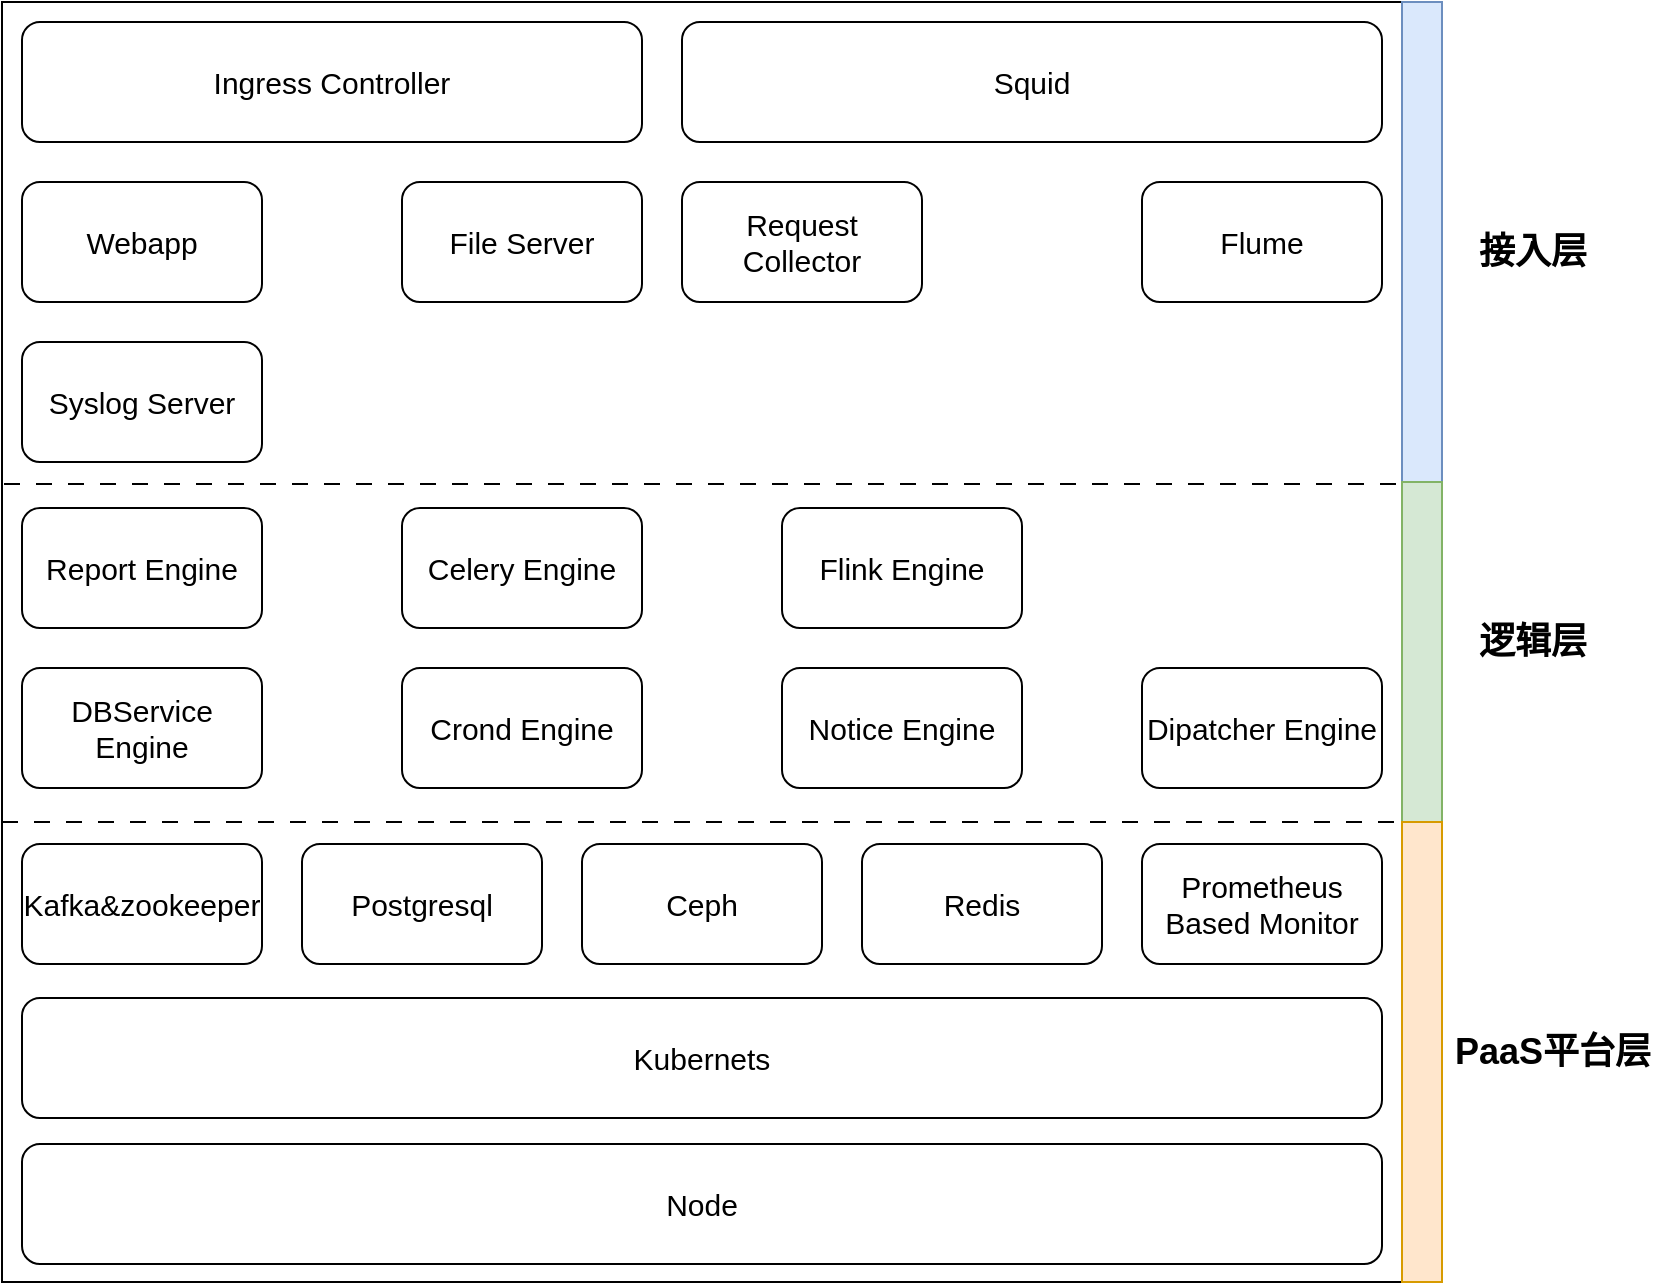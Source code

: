 <mxfile version="26.2.14">
  <diagram name="Page-1" id="70WbOiE8YP4O2zWPEm85">
    <mxGraphModel dx="2066" dy="1103" grid="1" gridSize="10" guides="1" tooltips="1" connect="1" arrows="1" fold="1" page="1" pageScale="1" pageWidth="850" pageHeight="1100" math="0" shadow="0">
      <root>
        <mxCell id="0" />
        <mxCell id="1" parent="0" />
        <mxCell id="qbFQSy89GUaXngxPX1NX-47" value="" style="rounded=0;whiteSpace=wrap;html=1;fillColor=none;strokeWidth=1;" vertex="1" parent="1">
          <mxGeometry x="9" y="410" width="700" height="640" as="geometry" />
        </mxCell>
        <mxCell id="qbFQSy89GUaXngxPX1NX-37" value="PaaS平台层" style="text;html=1;align=center;verticalAlign=middle;resizable=0;points=[];autosize=1;strokeColor=none;fillColor=none;fontSize=18;fontStyle=1" vertex="1" parent="1">
          <mxGeometry x="724" y="915" width="120" height="40" as="geometry" />
        </mxCell>
        <mxCell id="qbFQSy89GUaXngxPX1NX-41" value="逻辑层" style="text;html=1;align=center;verticalAlign=middle;resizable=0;points=[];autosize=1;strokeColor=none;fillColor=none;fontSize=18;fontStyle=1" vertex="1" parent="1">
          <mxGeometry x="734" y="710" width="80" height="40" as="geometry" />
        </mxCell>
        <mxCell id="qbFQSy89GUaXngxPX1NX-43" value="接入层" style="text;html=1;align=center;verticalAlign=middle;resizable=0;points=[];autosize=1;strokeColor=none;fillColor=none;fontSize=18;fontStyle=1" vertex="1" parent="1">
          <mxGeometry x="734" y="515" width="80" height="40" as="geometry" />
        </mxCell>
        <mxCell id="qbFQSy89GUaXngxPX1NX-29" value="" style="group;fontSize=15;fontStyle=0" vertex="1" connectable="0" parent="1">
          <mxGeometry x="19" y="831" width="680" height="210" as="geometry" />
        </mxCell>
        <mxCell id="qbFQSy89GUaXngxPX1NX-1" value="Node" style="rounded=1;whiteSpace=wrap;html=1;fontSize=15;fontStyle=0" vertex="1" parent="qbFQSy89GUaXngxPX1NX-29">
          <mxGeometry y="150" width="680" height="60" as="geometry" />
        </mxCell>
        <mxCell id="qbFQSy89GUaXngxPX1NX-3" value="Kubernets" style="rounded=1;whiteSpace=wrap;html=1;fontSize=15;fontStyle=0" vertex="1" parent="qbFQSy89GUaXngxPX1NX-29">
          <mxGeometry y="77" width="680" height="60" as="geometry" />
        </mxCell>
        <mxCell id="qbFQSy89GUaXngxPX1NX-4" value="Kafka&amp;amp;zookeeper" style="rounded=1;whiteSpace=wrap;html=1;fontSize=15;fontStyle=0" vertex="1" parent="qbFQSy89GUaXngxPX1NX-29">
          <mxGeometry width="120" height="60" as="geometry" />
        </mxCell>
        <mxCell id="qbFQSy89GUaXngxPX1NX-5" value="Postgresql" style="rounded=1;whiteSpace=wrap;html=1;fontSize=15;fontStyle=0" vertex="1" parent="qbFQSy89GUaXngxPX1NX-29">
          <mxGeometry x="140" width="120" height="60" as="geometry" />
        </mxCell>
        <mxCell id="qbFQSy89GUaXngxPX1NX-6" value="Redis" style="rounded=1;whiteSpace=wrap;html=1;fontSize=15;fontStyle=0" vertex="1" parent="qbFQSy89GUaXngxPX1NX-29">
          <mxGeometry x="420" width="120" height="60" as="geometry" />
        </mxCell>
        <mxCell id="qbFQSy89GUaXngxPX1NX-7" value="Prometheus Based Monitor" style="rounded=1;whiteSpace=wrap;html=1;fontSize=15;fontStyle=0" vertex="1" parent="qbFQSy89GUaXngxPX1NX-29">
          <mxGeometry x="560" width="120" height="60" as="geometry" />
        </mxCell>
        <mxCell id="qbFQSy89GUaXngxPX1NX-28" value="Ceph" style="rounded=1;whiteSpace=wrap;html=1;fontSize=15;fontStyle=0" vertex="1" parent="qbFQSy89GUaXngxPX1NX-29">
          <mxGeometry x="280" width="120" height="60" as="geometry" />
        </mxCell>
        <mxCell id="qbFQSy89GUaXngxPX1NX-30" value="" style="group;fontSize=15;fontStyle=0" vertex="1" connectable="0" parent="1">
          <mxGeometry x="19" y="663" width="680" height="140" as="geometry" />
        </mxCell>
        <mxCell id="qbFQSy89GUaXngxPX1NX-8" value="DBService Engine" style="rounded=1;whiteSpace=wrap;html=1;fontSize=15;fontStyle=0" vertex="1" parent="qbFQSy89GUaXngxPX1NX-30">
          <mxGeometry y="80" width="120" height="60" as="geometry" />
        </mxCell>
        <mxCell id="qbFQSy89GUaXngxPX1NX-9" value="Crond Engine" style="rounded=1;whiteSpace=wrap;html=1;fontSize=15;fontStyle=0" vertex="1" parent="qbFQSy89GUaXngxPX1NX-30">
          <mxGeometry x="190" y="80" width="120" height="60" as="geometry" />
        </mxCell>
        <mxCell id="qbFQSy89GUaXngxPX1NX-10" value="Notice Engine" style="rounded=1;whiteSpace=wrap;html=1;fontSize=15;fontStyle=0" vertex="1" parent="qbFQSy89GUaXngxPX1NX-30">
          <mxGeometry x="380" y="80" width="120" height="60" as="geometry" />
        </mxCell>
        <mxCell id="qbFQSy89GUaXngxPX1NX-11" value="Dipatcher Engine" style="rounded=1;whiteSpace=wrap;html=1;fontSize=15;fontStyle=0" vertex="1" parent="qbFQSy89GUaXngxPX1NX-30">
          <mxGeometry x="560" y="80" width="120" height="60" as="geometry" />
        </mxCell>
        <mxCell id="qbFQSy89GUaXngxPX1NX-12" value="Flink Engine" style="rounded=1;whiteSpace=wrap;html=1;fontSize=15;fontStyle=0" vertex="1" parent="qbFQSy89GUaXngxPX1NX-30">
          <mxGeometry x="380" width="120" height="60" as="geometry" />
        </mxCell>
        <mxCell id="qbFQSy89GUaXngxPX1NX-13" value="Celery Engine" style="rounded=1;whiteSpace=wrap;html=1;fontSize=15;fontStyle=0" vertex="1" parent="qbFQSy89GUaXngxPX1NX-30">
          <mxGeometry x="190" width="120" height="60" as="geometry" />
        </mxCell>
        <mxCell id="qbFQSy89GUaXngxPX1NX-14" value="Report Engine" style="rounded=1;whiteSpace=wrap;html=1;fontSize=15;fontStyle=0" vertex="1" parent="qbFQSy89GUaXngxPX1NX-30">
          <mxGeometry width="120" height="60" as="geometry" />
        </mxCell>
        <mxCell id="qbFQSy89GUaXngxPX1NX-27" value="" style="group;fontSize=15;fontStyle=0;backgroundOutline=1;" vertex="1" connectable="0" parent="1">
          <mxGeometry x="19" y="420" width="680" height="220" as="geometry" />
        </mxCell>
        <mxCell id="qbFQSy89GUaXngxPX1NX-15" value="Ingress Controller" style="rounded=1;whiteSpace=wrap;html=1;fontSize=15;fontStyle=0;backgroundOutline=1;" vertex="1" parent="qbFQSy89GUaXngxPX1NX-27">
          <mxGeometry width="310" height="60" as="geometry" />
        </mxCell>
        <mxCell id="qbFQSy89GUaXngxPX1NX-18" value="Squid" style="rounded=1;whiteSpace=wrap;html=1;fontSize=15;fontStyle=0;backgroundOutline=1;" vertex="1" parent="qbFQSy89GUaXngxPX1NX-27">
          <mxGeometry x="330" width="350" height="60" as="geometry" />
        </mxCell>
        <mxCell id="qbFQSy89GUaXngxPX1NX-19" value="Webapp" style="rounded=1;whiteSpace=wrap;html=1;fontSize=15;fontStyle=0;backgroundOutline=1;" vertex="1" parent="qbFQSy89GUaXngxPX1NX-27">
          <mxGeometry y="80" width="120" height="60" as="geometry" />
        </mxCell>
        <mxCell id="qbFQSy89GUaXngxPX1NX-20" value="File Server" style="rounded=1;whiteSpace=wrap;html=1;fontSize=15;fontStyle=0;backgroundOutline=1;" vertex="1" parent="qbFQSy89GUaXngxPX1NX-27">
          <mxGeometry x="190" y="80" width="120" height="60" as="geometry" />
        </mxCell>
        <mxCell id="qbFQSy89GUaXngxPX1NX-21" value="Syslog Server" style="rounded=1;whiteSpace=wrap;html=1;fontSize=15;fontStyle=0;backgroundOutline=1;" vertex="1" parent="qbFQSy89GUaXngxPX1NX-27">
          <mxGeometry y="160" width="120" height="60" as="geometry" />
        </mxCell>
        <mxCell id="qbFQSy89GUaXngxPX1NX-22" value="Request Collector" style="rounded=1;whiteSpace=wrap;html=1;fontSize=15;fontStyle=0;backgroundOutline=1;" vertex="1" parent="qbFQSy89GUaXngxPX1NX-27">
          <mxGeometry x="330" y="80" width="120" height="60" as="geometry" />
        </mxCell>
        <mxCell id="qbFQSy89GUaXngxPX1NX-23" value="Flume" style="rounded=1;whiteSpace=wrap;html=1;fontSize=15;fontStyle=0;backgroundOutline=1;" vertex="1" parent="qbFQSy89GUaXngxPX1NX-27">
          <mxGeometry x="560" y="80" width="120" height="60" as="geometry" />
        </mxCell>
        <mxCell id="qbFQSy89GUaXngxPX1NX-44" value="" style="rounded=0;whiteSpace=wrap;html=1;fillColor=#dae8fc;strokeColor=#6c8ebf;" vertex="1" parent="1">
          <mxGeometry x="709" y="410" width="20" height="240" as="geometry" />
        </mxCell>
        <mxCell id="qbFQSy89GUaXngxPX1NX-45" value="" style="rounded=0;whiteSpace=wrap;html=1;fillColor=#d5e8d4;strokeColor=#82b366;" vertex="1" parent="1">
          <mxGeometry x="709" y="650" width="20" height="170" as="geometry" />
        </mxCell>
        <mxCell id="qbFQSy89GUaXngxPX1NX-46" value="" style="rounded=0;whiteSpace=wrap;html=1;fillColor=#ffe6cc;strokeColor=#d79b00;" vertex="1" parent="1">
          <mxGeometry x="709" y="820" width="20" height="230" as="geometry" />
        </mxCell>
        <mxCell id="qbFQSy89GUaXngxPX1NX-49" value="" style="line;strokeWidth=1;html=1;dashed=1;dashPattern=8 8;" vertex="1" parent="1">
          <mxGeometry x="10" y="646" width="700" height="10" as="geometry" />
        </mxCell>
        <mxCell id="qbFQSy89GUaXngxPX1NX-51" value="" style="line;strokeWidth=1;html=1;dashed=1;dashPattern=8 8;" vertex="1" parent="1">
          <mxGeometry x="9" y="815" width="700" height="10" as="geometry" />
        </mxCell>
      </root>
    </mxGraphModel>
  </diagram>
</mxfile>
